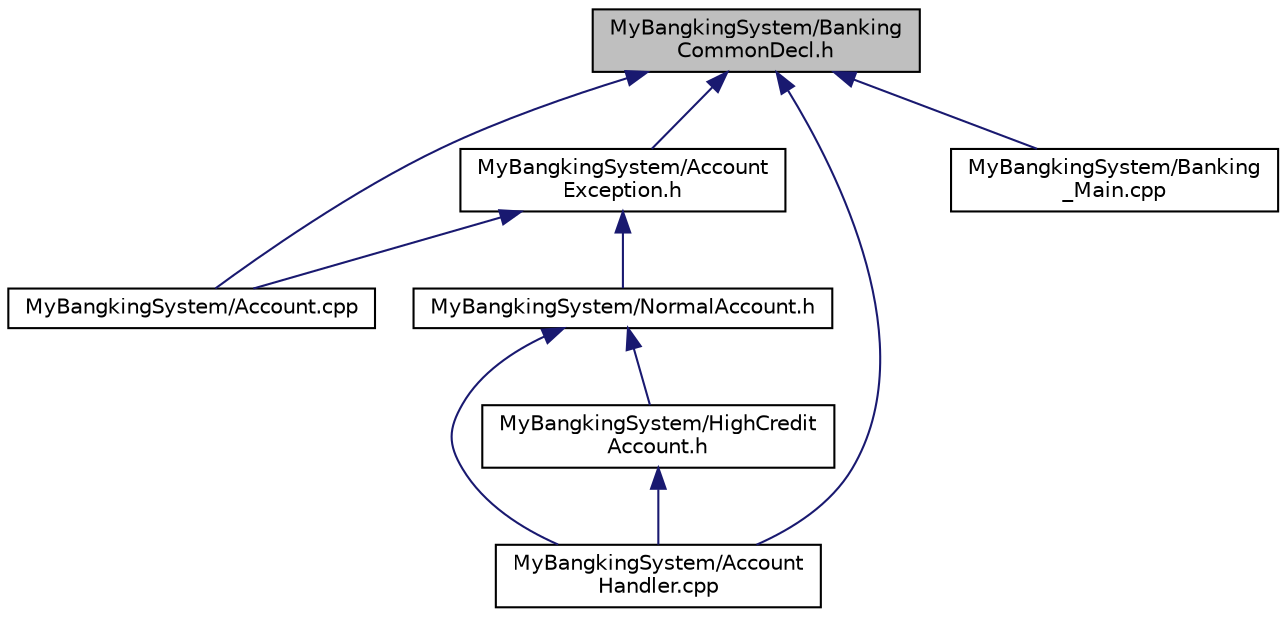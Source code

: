 digraph "MyBangkingSystem/BankingCommonDecl.h"
{
 // LATEX_PDF_SIZE
  edge [fontname="Helvetica",fontsize="10",labelfontname="Helvetica",labelfontsize="10"];
  node [fontname="Helvetica",fontsize="10",shape=record];
  Node1 [label="MyBangkingSystem/Banking\lCommonDecl.h",height=0.2,width=0.4,color="black", fillcolor="grey75", style="filled", fontcolor="black",tooltip=" "];
  Node1 -> Node2 [dir="back",color="midnightblue",fontsize="10",style="solid"];
  Node2 [label="MyBangkingSystem/Account.cpp",height=0.2,width=0.4,color="black", fillcolor="white", style="filled",URL="$_account_8cpp.html",tooltip=" "];
  Node1 -> Node3 [dir="back",color="midnightblue",fontsize="10",style="solid"];
  Node3 [label="MyBangkingSystem/Account\lException.h",height=0.2,width=0.4,color="black", fillcolor="white", style="filled",URL="$_account_exception_8h.html",tooltip=" "];
  Node3 -> Node2 [dir="back",color="midnightblue",fontsize="10",style="solid"];
  Node3 -> Node4 [dir="back",color="midnightblue",fontsize="10",style="solid"];
  Node4 [label="MyBangkingSystem/NormalAccount.h",height=0.2,width=0.4,color="black", fillcolor="white", style="filled",URL="$_normal_account_8h.html",tooltip=" "];
  Node4 -> Node5 [dir="back",color="midnightblue",fontsize="10",style="solid"];
  Node5 [label="MyBangkingSystem/Account\lHandler.cpp",height=0.2,width=0.4,color="black", fillcolor="white", style="filled",URL="$_account_handler_8cpp.html",tooltip=" "];
  Node4 -> Node6 [dir="back",color="midnightblue",fontsize="10",style="solid"];
  Node6 [label="MyBangkingSystem/HighCredit\lAccount.h",height=0.2,width=0.4,color="black", fillcolor="white", style="filled",URL="$_high_credit_account_8h.html",tooltip=" "];
  Node6 -> Node5 [dir="back",color="midnightblue",fontsize="10",style="solid"];
  Node1 -> Node5 [dir="back",color="midnightblue",fontsize="10",style="solid"];
  Node1 -> Node7 [dir="back",color="midnightblue",fontsize="10",style="solid"];
  Node7 [label="MyBangkingSystem/Banking\l_Main.cpp",height=0.2,width=0.4,color="black", fillcolor="white", style="filled",URL="$_banking___main_8cpp.html",tooltip=" "];
}
